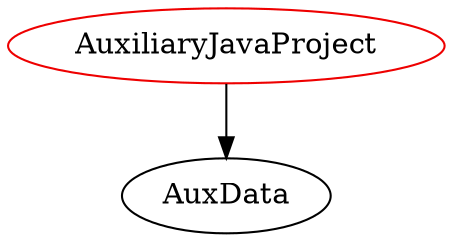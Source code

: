 digraph auxiliaryjavaproject{
AuxiliaryJavaProject -> AuxData;
AuxiliaryJavaProject	[shape=oval, color=red2, label="AuxiliaryJavaProject"];
}
